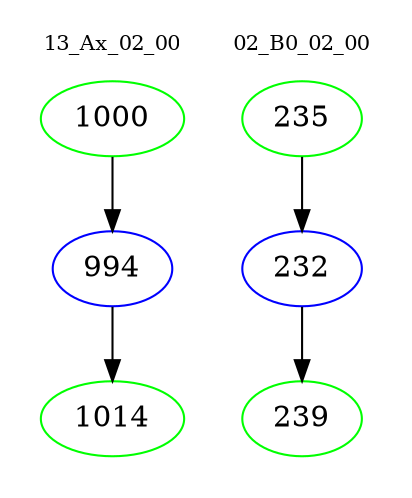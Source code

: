 digraph{
subgraph cluster_0 {
color = white
label = "13_Ax_02_00";
fontsize=10;
T0_1000 [label="1000", color="green"]
T0_1000 -> T0_994 [color="black"]
T0_994 [label="994", color="blue"]
T0_994 -> T0_1014 [color="black"]
T0_1014 [label="1014", color="green"]
}
subgraph cluster_1 {
color = white
label = "02_B0_02_00";
fontsize=10;
T1_235 [label="235", color="green"]
T1_235 -> T1_232 [color="black"]
T1_232 [label="232", color="blue"]
T1_232 -> T1_239 [color="black"]
T1_239 [label="239", color="green"]
}
}
